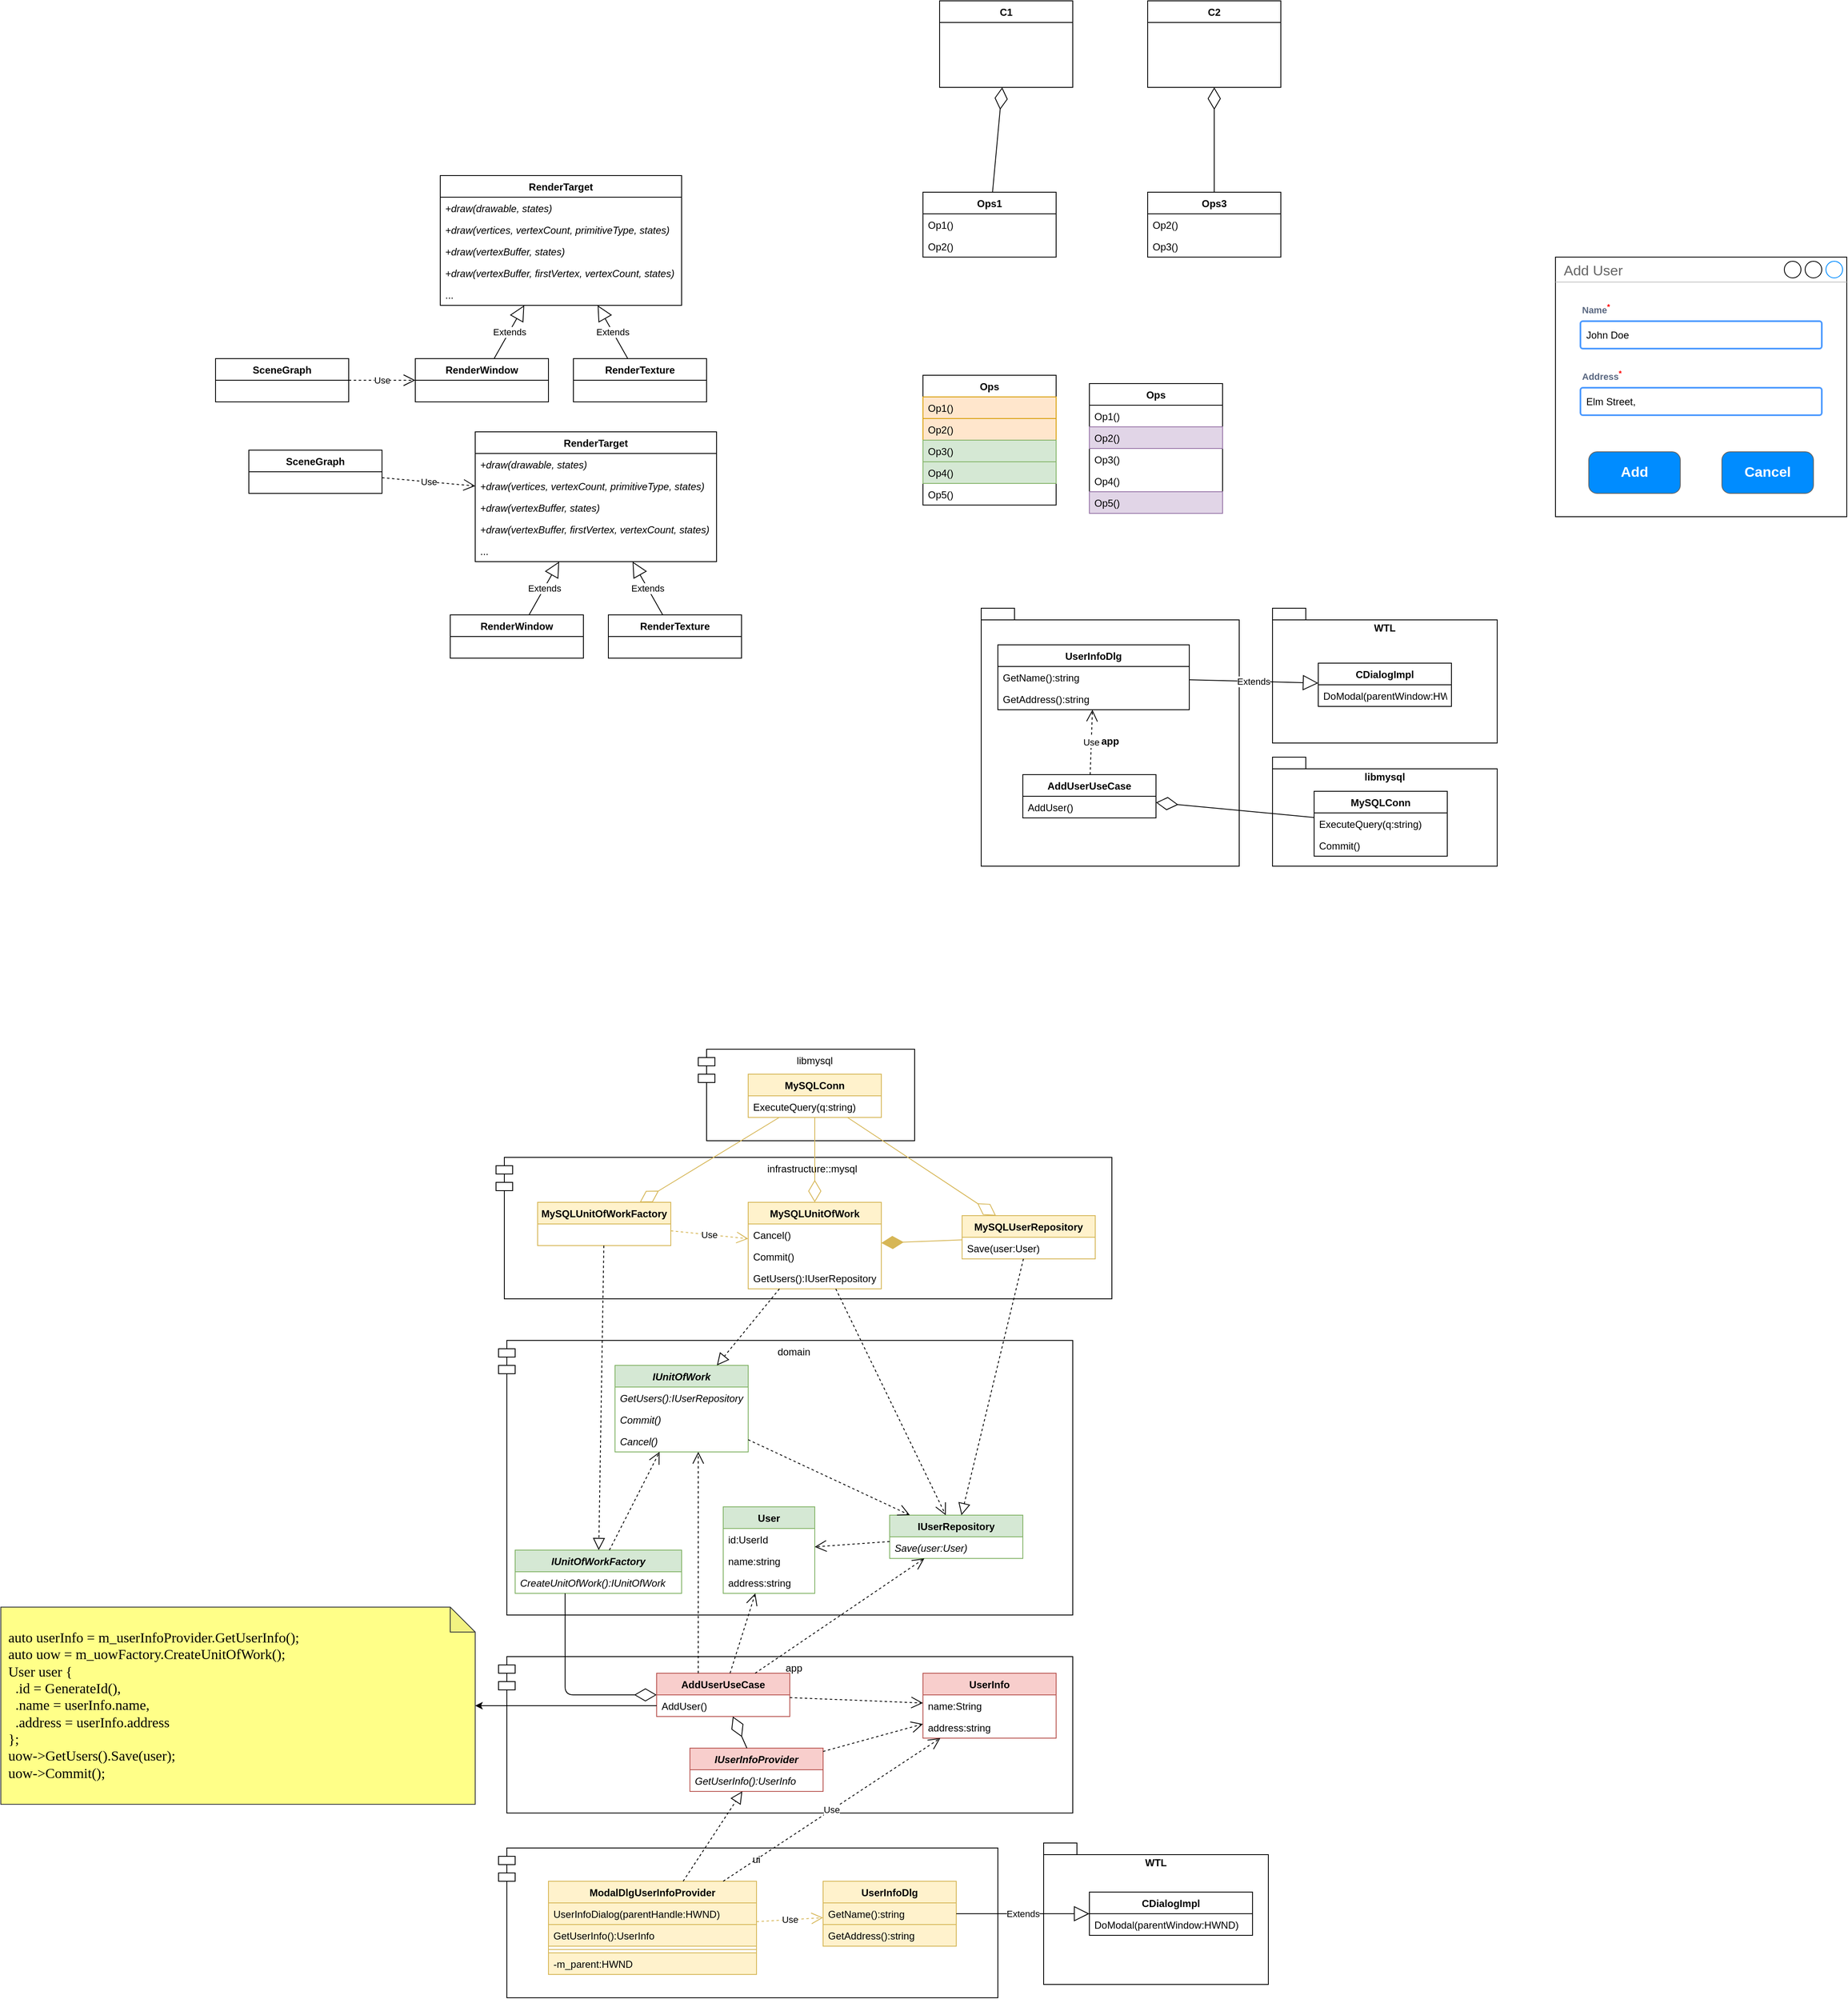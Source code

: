 <mxfile version="22.1.2" type="device">
  <diagram id="7nuLoMVvRD5tWihp7vIh" name="Страница 1">
    <mxGraphModel dx="3341" dy="993" grid="1" gridSize="10" guides="1" tooltips="1" connect="1" arrows="1" fold="1" page="1" pageScale="1" pageWidth="827" pageHeight="1169" math="0" shadow="0">
      <root>
        <mxCell id="0" />
        <mxCell id="1" parent="0" />
        <mxCell id="98jHWUkJpqGUmrWqNrsc-62" value="ui" style="shape=module;align=left;spacingLeft=20;align=center;verticalAlign=top;whiteSpace=wrap;html=1;" vertex="1" parent="1">
          <mxGeometry x="-410" y="2230" width="600" height="180" as="geometry" />
        </mxCell>
        <mxCell id="98jHWUkJpqGUmrWqNrsc-61" value="app" style="shape=folder;fontStyle=1;spacingTop=10;tabWidth=40;tabHeight=14;tabPosition=left;html=1;whiteSpace=wrap;" vertex="1" parent="1">
          <mxGeometry x="170" y="740" width="310" height="310" as="geometry" />
        </mxCell>
        <mxCell id="98jHWUkJpqGUmrWqNrsc-53" value="libmysql" style="shape=folder;fontStyle=1;spacingTop=10;tabWidth=40;tabHeight=14;tabPosition=left;html=1;whiteSpace=wrap;verticalAlign=top;" vertex="1" parent="1">
          <mxGeometry x="520" y="919" width="270" height="131" as="geometry" />
        </mxCell>
        <mxCell id="98jHWUkJpqGUmrWqNrsc-51" value="app" style="shape=module;align=left;spacingLeft=20;align=center;verticalAlign=top;whiteSpace=wrap;html=1;" vertex="1" parent="1">
          <mxGeometry x="-410" y="2000" width="690" height="188" as="geometry" />
        </mxCell>
        <mxCell id="98jHWUkJpqGUmrWqNrsc-50" value="domain" style="shape=module;align=left;spacingLeft=20;align=center;verticalAlign=top;whiteSpace=wrap;html=1;" vertex="1" parent="1">
          <mxGeometry x="-410" y="1620" width="690" height="330" as="geometry" />
        </mxCell>
        <mxCell id="mOiXwI7L3FG3cI6cq_dr-128" value="libmysql" style="shape=module;align=left;spacingLeft=20;align=center;verticalAlign=top;" parent="1" vertex="1">
          <mxGeometry x="-170" y="1270" width="260" height="110" as="geometry" />
        </mxCell>
        <mxCell id="mOiXwI7L3FG3cI6cq_dr-127" value="infrastructure::mysql" style="shape=module;align=left;spacingLeft=20;align=center;verticalAlign=top;" parent="1" vertex="1">
          <mxGeometry x="-413" y="1400" width="740" height="170" as="geometry" />
        </mxCell>
        <mxCell id="mOiXwI7L3FG3cI6cq_dr-7" value="C1" style="swimlane;fontStyle=1;align=center;verticalAlign=top;childLayout=stackLayout;horizontal=1;startSize=26;horizontalStack=0;resizeParent=1;resizeParentMax=0;resizeLast=0;collapsible=1;marginBottom=0;" parent="1" vertex="1">
          <mxGeometry x="120" y="10" width="160" height="104" as="geometry" />
        </mxCell>
        <mxCell id="mOiXwI7L3FG3cI6cq_dr-11" value="C2" style="swimlane;fontStyle=1;align=center;verticalAlign=top;childLayout=stackLayout;horizontal=1;startSize=26;horizontalStack=0;resizeParent=1;resizeParentMax=0;resizeLast=0;collapsible=1;marginBottom=0;" parent="1" vertex="1">
          <mxGeometry x="370" y="10" width="160" height="104" as="geometry" />
        </mxCell>
        <mxCell id="mOiXwI7L3FG3cI6cq_dr-15" value="Ops1" style="swimlane;fontStyle=1;align=center;verticalAlign=top;childLayout=stackLayout;horizontal=1;startSize=26;horizontalStack=0;resizeParent=1;resizeParentMax=0;resizeLast=0;collapsible=1;marginBottom=0;" parent="1" vertex="1">
          <mxGeometry x="100" y="240" width="160" height="78" as="geometry" />
        </mxCell>
        <mxCell id="mOiXwI7L3FG3cI6cq_dr-16" value="Op1()" style="text;strokeColor=none;fillColor=none;align=left;verticalAlign=top;spacingLeft=4;spacingRight=4;overflow=hidden;rotatable=0;points=[[0,0.5],[1,0.5]];portConstraint=eastwest;" parent="mOiXwI7L3FG3cI6cq_dr-15" vertex="1">
          <mxGeometry y="26" width="160" height="26" as="geometry" />
        </mxCell>
        <mxCell id="mOiXwI7L3FG3cI6cq_dr-42" value="Op2()" style="text;strokeColor=none;fillColor=none;align=left;verticalAlign=top;spacingLeft=4;spacingRight=4;overflow=hidden;rotatable=0;points=[[0,0.5],[1,0.5]];portConstraint=eastwest;" parent="mOiXwI7L3FG3cI6cq_dr-15" vertex="1">
          <mxGeometry y="52" width="160" height="26" as="geometry" />
        </mxCell>
        <mxCell id="mOiXwI7L3FG3cI6cq_dr-19" value="Ops3" style="swimlane;fontStyle=1;align=center;verticalAlign=top;childLayout=stackLayout;horizontal=1;startSize=26;horizontalStack=0;resizeParent=1;resizeParentMax=0;resizeLast=0;collapsible=1;marginBottom=0;" parent="1" vertex="1">
          <mxGeometry x="370" y="240" width="160" height="78" as="geometry" />
        </mxCell>
        <mxCell id="mOiXwI7L3FG3cI6cq_dr-43" value="Op2()" style="text;strokeColor=none;fillColor=none;align=left;verticalAlign=top;spacingLeft=4;spacingRight=4;overflow=hidden;rotatable=0;points=[[0,0.5],[1,0.5]];portConstraint=eastwest;" parent="mOiXwI7L3FG3cI6cq_dr-19" vertex="1">
          <mxGeometry y="26" width="160" height="26" as="geometry" />
        </mxCell>
        <mxCell id="mOiXwI7L3FG3cI6cq_dr-22" value="Op3()" style="text;strokeColor=none;fillColor=none;align=left;verticalAlign=top;spacingLeft=4;spacingRight=4;overflow=hidden;rotatable=0;points=[[0,0.5],[1,0.5]];portConstraint=eastwest;" parent="mOiXwI7L3FG3cI6cq_dr-19" vertex="1">
          <mxGeometry y="52" width="160" height="26" as="geometry" />
        </mxCell>
        <mxCell id="mOiXwI7L3FG3cI6cq_dr-23" value="" style="endArrow=diamondThin;endFill=0;endSize=24;html=1;" parent="1" source="mOiXwI7L3FG3cI6cq_dr-15" target="mOiXwI7L3FG3cI6cq_dr-7" edge="1">
          <mxGeometry width="160" relative="1" as="geometry">
            <mxPoint x="150" y="200" as="sourcePoint" />
            <mxPoint x="310" y="200" as="targetPoint" />
          </mxGeometry>
        </mxCell>
        <mxCell id="mOiXwI7L3FG3cI6cq_dr-26" value="" style="endArrow=diamondThin;endFill=0;endSize=24;html=1;" parent="1" source="mOiXwI7L3FG3cI6cq_dr-19" target="mOiXwI7L3FG3cI6cq_dr-11" edge="1">
          <mxGeometry width="160" relative="1" as="geometry">
            <mxPoint x="150" y="200" as="sourcePoint" />
            <mxPoint x="310" y="200" as="targetPoint" />
          </mxGeometry>
        </mxCell>
        <mxCell id="mOiXwI7L3FG3cI6cq_dr-30" value="Ops" style="swimlane;fontStyle=1;align=center;verticalAlign=top;childLayout=stackLayout;horizontal=1;startSize=26;horizontalStack=0;resizeParent=1;resizeParentMax=0;resizeLast=0;collapsible=1;marginBottom=0;" parent="1" vertex="1">
          <mxGeometry x="100" y="460" width="160" height="156" as="geometry" />
        </mxCell>
        <mxCell id="mOiXwI7L3FG3cI6cq_dr-31" value="Op1()" style="text;strokeColor=#d79b00;fillColor=#ffe6cc;align=left;verticalAlign=top;spacingLeft=4;spacingRight=4;overflow=hidden;rotatable=0;points=[[0,0.5],[1,0.5]];portConstraint=eastwest;" parent="mOiXwI7L3FG3cI6cq_dr-30" vertex="1">
          <mxGeometry y="26" width="160" height="26" as="geometry" />
        </mxCell>
        <mxCell id="mOiXwI7L3FG3cI6cq_dr-32" value="Op2()" style="text;strokeColor=#d79b00;fillColor=#ffe6cc;align=left;verticalAlign=top;spacingLeft=4;spacingRight=4;overflow=hidden;rotatable=0;points=[[0,0.5],[1,0.5]];portConstraint=eastwest;" parent="mOiXwI7L3FG3cI6cq_dr-30" vertex="1">
          <mxGeometry y="52" width="160" height="26" as="geometry" />
        </mxCell>
        <mxCell id="mOiXwI7L3FG3cI6cq_dr-33" value="Op3()" style="text;strokeColor=#82b366;fillColor=#d5e8d4;align=left;verticalAlign=top;spacingLeft=4;spacingRight=4;overflow=hidden;rotatable=0;points=[[0,0.5],[1,0.5]];portConstraint=eastwest;" parent="mOiXwI7L3FG3cI6cq_dr-30" vertex="1">
          <mxGeometry y="78" width="160" height="26" as="geometry" />
        </mxCell>
        <mxCell id="mOiXwI7L3FG3cI6cq_dr-34" value="Op4()" style="text;strokeColor=#82b366;fillColor=#d5e8d4;align=left;verticalAlign=top;spacingLeft=4;spacingRight=4;overflow=hidden;rotatable=0;points=[[0,0.5],[1,0.5]];portConstraint=eastwest;" parent="mOiXwI7L3FG3cI6cq_dr-30" vertex="1">
          <mxGeometry y="104" width="160" height="26" as="geometry" />
        </mxCell>
        <mxCell id="mOiXwI7L3FG3cI6cq_dr-35" value="Op5()" style="text;strokeColor=none;fillColor=none;align=left;verticalAlign=top;spacingLeft=4;spacingRight=4;overflow=hidden;rotatable=0;points=[[0,0.5],[1,0.5]];portConstraint=eastwest;" parent="mOiXwI7L3FG3cI6cq_dr-30" vertex="1">
          <mxGeometry y="130" width="160" height="26" as="geometry" />
        </mxCell>
        <mxCell id="mOiXwI7L3FG3cI6cq_dr-36" value="Ops" style="swimlane;fontStyle=1;align=center;verticalAlign=top;childLayout=stackLayout;horizontal=1;startSize=26;horizontalStack=0;resizeParent=1;resizeParentMax=0;resizeLast=0;collapsible=1;marginBottom=0;" parent="1" vertex="1">
          <mxGeometry x="300" y="470" width="160" height="156" as="geometry" />
        </mxCell>
        <mxCell id="mOiXwI7L3FG3cI6cq_dr-37" value="Op1()" style="text;align=left;verticalAlign=top;spacingLeft=4;spacingRight=4;overflow=hidden;rotatable=0;points=[[0,0.5],[1,0.5]];portConstraint=eastwest;" parent="mOiXwI7L3FG3cI6cq_dr-36" vertex="1">
          <mxGeometry y="26" width="160" height="26" as="geometry" />
        </mxCell>
        <mxCell id="mOiXwI7L3FG3cI6cq_dr-38" value="Op2()" style="text;align=left;verticalAlign=top;spacingLeft=4;spacingRight=4;overflow=hidden;rotatable=0;points=[[0,0.5],[1,0.5]];portConstraint=eastwest;fillColor=#e1d5e7;strokeColor=#9673a6;" parent="mOiXwI7L3FG3cI6cq_dr-36" vertex="1">
          <mxGeometry y="52" width="160" height="26" as="geometry" />
        </mxCell>
        <mxCell id="mOiXwI7L3FG3cI6cq_dr-39" value="Op3()" style="text;align=left;verticalAlign=top;spacingLeft=4;spacingRight=4;overflow=hidden;rotatable=0;points=[[0,0.5],[1,0.5]];portConstraint=eastwest;" parent="mOiXwI7L3FG3cI6cq_dr-36" vertex="1">
          <mxGeometry y="78" width="160" height="26" as="geometry" />
        </mxCell>
        <mxCell id="mOiXwI7L3FG3cI6cq_dr-40" value="Op4()" style="text;align=left;verticalAlign=top;spacingLeft=4;spacingRight=4;overflow=hidden;rotatable=0;points=[[0,0.5],[1,0.5]];portConstraint=eastwest;" parent="mOiXwI7L3FG3cI6cq_dr-36" vertex="1">
          <mxGeometry y="104" width="160" height="26" as="geometry" />
        </mxCell>
        <mxCell id="mOiXwI7L3FG3cI6cq_dr-41" value="Op5()" style="text;strokeColor=#9673a6;fillColor=#e1d5e7;align=left;verticalAlign=top;spacingLeft=4;spacingRight=4;overflow=hidden;rotatable=0;points=[[0,0.5],[1,0.5]];portConstraint=eastwest;" parent="mOiXwI7L3FG3cI6cq_dr-36" vertex="1">
          <mxGeometry y="130" width="160" height="26" as="geometry" />
        </mxCell>
        <mxCell id="mOiXwI7L3FG3cI6cq_dr-44" value="AddUserUseCase" style="swimlane;fontStyle=1;align=center;verticalAlign=top;childLayout=stackLayout;horizontal=1;startSize=26;horizontalStack=0;resizeParent=1;resizeParentMax=0;resizeLast=0;collapsible=1;marginBottom=0;" parent="1" vertex="1">
          <mxGeometry x="220" y="940" width="160" height="52" as="geometry" />
        </mxCell>
        <mxCell id="98jHWUkJpqGUmrWqNrsc-74" value="AddUser()" style="text;strokeColor=none;fillColor=none;align=left;verticalAlign=top;spacingLeft=4;spacingRight=4;overflow=hidden;rotatable=0;points=[[0,0.5],[1,0.5]];portConstraint=eastwest;whiteSpace=wrap;html=1;" vertex="1" parent="mOiXwI7L3FG3cI6cq_dr-44">
          <mxGeometry y="26" width="160" height="26" as="geometry" />
        </mxCell>
        <mxCell id="mOiXwI7L3FG3cI6cq_dr-48" value="UserInfoDlg" style="swimlane;fontStyle=1;align=center;verticalAlign=top;childLayout=stackLayout;horizontal=1;startSize=26;horizontalStack=0;resizeParent=1;resizeParentMax=0;resizeLast=0;collapsible=1;marginBottom=0;" parent="1" vertex="1">
          <mxGeometry x="190" y="784" width="230" height="78" as="geometry" />
        </mxCell>
        <mxCell id="mOiXwI7L3FG3cI6cq_dr-54" value="GetName():string" style="text;strokeColor=none;fillColor=none;align=left;verticalAlign=top;spacingLeft=4;spacingRight=4;overflow=hidden;rotatable=0;points=[[0,0.5],[1,0.5]];portConstraint=eastwest;" parent="mOiXwI7L3FG3cI6cq_dr-48" vertex="1">
          <mxGeometry y="26" width="230" height="26" as="geometry" />
        </mxCell>
        <mxCell id="98jHWUkJpqGUmrWqNrsc-49" value="GetAddress():string" style="text;strokeColor=none;fillColor=none;align=left;verticalAlign=top;spacingLeft=4;spacingRight=4;overflow=hidden;rotatable=0;points=[[0,0.5],[1,0.5]];portConstraint=eastwest;" vertex="1" parent="mOiXwI7L3FG3cI6cq_dr-48">
          <mxGeometry y="52" width="230" height="26" as="geometry" />
        </mxCell>
        <mxCell id="mOiXwI7L3FG3cI6cq_dr-53" value="Use" style="endArrow=open;endSize=12;dashed=1;html=1;" parent="1" source="mOiXwI7L3FG3cI6cq_dr-44" target="mOiXwI7L3FG3cI6cq_dr-48" edge="1">
          <mxGeometry width="160" relative="1" as="geometry">
            <mxPoint x="330" y="1020" as="sourcePoint" />
            <mxPoint x="490" y="1020" as="targetPoint" />
          </mxGeometry>
        </mxCell>
        <mxCell id="mOiXwI7L3FG3cI6cq_dr-55" value="MySQLConn" style="swimlane;fontStyle=1;align=center;verticalAlign=top;childLayout=stackLayout;horizontal=1;startSize=26;horizontalStack=0;resizeParent=1;resizeParentMax=0;resizeLast=0;collapsible=1;marginBottom=0;" parent="1" vertex="1">
          <mxGeometry x="570" y="960" width="160" height="78" as="geometry" />
        </mxCell>
        <mxCell id="mOiXwI7L3FG3cI6cq_dr-56" value="ExecuteQuery(q:string)" style="text;strokeColor=none;fillColor=none;align=left;verticalAlign=top;spacingLeft=4;spacingRight=4;overflow=hidden;rotatable=0;points=[[0,0.5],[1,0.5]];portConstraint=eastwest;" parent="mOiXwI7L3FG3cI6cq_dr-55" vertex="1">
          <mxGeometry y="26" width="160" height="26" as="geometry" />
        </mxCell>
        <mxCell id="mOiXwI7L3FG3cI6cq_dr-59" value="Commit()" style="text;strokeColor=none;fillColor=none;align=left;verticalAlign=top;spacingLeft=4;spacingRight=4;overflow=hidden;rotatable=0;points=[[0,0.5],[1,0.5]];portConstraint=eastwest;" parent="mOiXwI7L3FG3cI6cq_dr-55" vertex="1">
          <mxGeometry y="52" width="160" height="26" as="geometry" />
        </mxCell>
        <mxCell id="mOiXwI7L3FG3cI6cq_dr-58" value="" style="endArrow=diamondThin;endFill=0;endSize=24;html=1;" parent="1" source="mOiXwI7L3FG3cI6cq_dr-55" target="mOiXwI7L3FG3cI6cq_dr-44" edge="1">
          <mxGeometry width="160" relative="1" as="geometry">
            <mxPoint x="240" y="1110" as="sourcePoint" />
            <mxPoint x="400" y="1110" as="targetPoint" />
          </mxGeometry>
        </mxCell>
        <mxCell id="mOiXwI7L3FG3cI6cq_dr-60" value="AddUserUseCase" style="swimlane;fontStyle=1;align=center;verticalAlign=top;childLayout=stackLayout;horizontal=1;startSize=26;horizontalStack=0;resizeParent=1;resizeParentMax=0;resizeLast=0;collapsible=1;marginBottom=0;fillColor=#f8cecc;strokeColor=#b85450;" parent="1" vertex="1">
          <mxGeometry x="-220" y="2020" width="160" height="52" as="geometry" />
        </mxCell>
        <mxCell id="98jHWUkJpqGUmrWqNrsc-73" value="AddUser()" style="text;strokeColor=none;fillColor=none;align=left;verticalAlign=top;spacingLeft=4;spacingRight=4;overflow=hidden;rotatable=0;points=[[0,0.5],[1,0.5]];portConstraint=eastwest;whiteSpace=wrap;html=1;" vertex="1" parent="mOiXwI7L3FG3cI6cq_dr-60">
          <mxGeometry y="26" width="160" height="26" as="geometry" />
        </mxCell>
        <mxCell id="mOiXwI7L3FG3cI6cq_dr-61" value="IUserInfoProvider" style="swimlane;fontStyle=3;align=center;verticalAlign=top;childLayout=stackLayout;horizontal=1;startSize=26;horizontalStack=0;resizeParent=1;resizeParentMax=0;resizeLast=0;collapsible=1;marginBottom=0;fillColor=#f8cecc;strokeColor=#b85450;" parent="1" vertex="1">
          <mxGeometry x="-180" y="2110" width="160" height="52" as="geometry" />
        </mxCell>
        <mxCell id="mOiXwI7L3FG3cI6cq_dr-62" value="GetUserInfo():UserInfo" style="text;strokeColor=none;fillColor=none;align=left;verticalAlign=top;spacingLeft=4;spacingRight=4;overflow=hidden;rotatable=0;points=[[0,0.5],[1,0.5]];portConstraint=eastwest;fontStyle=2" parent="mOiXwI7L3FG3cI6cq_dr-61" vertex="1">
          <mxGeometry y="26" width="160" height="26" as="geometry" />
        </mxCell>
        <mxCell id="mOiXwI7L3FG3cI6cq_dr-65" value="ModalDlgUserInfoProvider" style="swimlane;fontStyle=1;align=center;verticalAlign=top;childLayout=stackLayout;horizontal=1;startSize=26;horizontalStack=0;resizeParent=1;resizeParentMax=0;resizeLast=0;collapsible=1;marginBottom=0;fillColor=#fff2cc;strokeColor=#d6b656;" parent="1" vertex="1">
          <mxGeometry x="-350" y="2270" width="250" height="112" as="geometry" />
        </mxCell>
        <mxCell id="mOiXwI7L3FG3cI6cq_dr-66" value="UserInfoDialog(parentHandle:HWND)" style="text;strokeColor=#d6b656;fillColor=#fff2cc;align=left;verticalAlign=top;spacingLeft=4;spacingRight=4;overflow=hidden;rotatable=0;points=[[0,0.5],[1,0.5]];portConstraint=eastwest;" parent="mOiXwI7L3FG3cI6cq_dr-65" vertex="1">
          <mxGeometry y="26" width="250" height="26" as="geometry" />
        </mxCell>
        <mxCell id="mOiXwI7L3FG3cI6cq_dr-70" value="GetUserInfo():UserInfo" style="text;strokeColor=#d6b656;fillColor=#fff2cc;align=left;verticalAlign=top;spacingLeft=4;spacingRight=4;overflow=hidden;rotatable=0;points=[[0,0.5],[1,0.5]];portConstraint=eastwest;fontStyle=0" parent="mOiXwI7L3FG3cI6cq_dr-65" vertex="1">
          <mxGeometry y="52" width="250" height="26" as="geometry" />
        </mxCell>
        <mxCell id="mOiXwI7L3FG3cI6cq_dr-67" value="" style="line;strokeWidth=1;fillColor=#fff2cc;align=left;verticalAlign=middle;spacingTop=-1;spacingLeft=3;spacingRight=3;rotatable=0;labelPosition=right;points=[];portConstraint=eastwest;strokeColor=#d6b656;" parent="mOiXwI7L3FG3cI6cq_dr-65" vertex="1">
          <mxGeometry y="78" width="250" height="8" as="geometry" />
        </mxCell>
        <mxCell id="mOiXwI7L3FG3cI6cq_dr-68" value="-m_parent:HWND" style="text;strokeColor=#d6b656;fillColor=#fff2cc;align=left;verticalAlign=top;spacingLeft=4;spacingRight=4;overflow=hidden;rotatable=0;points=[[0,0.5],[1,0.5]];portConstraint=eastwest;" parent="mOiXwI7L3FG3cI6cq_dr-65" vertex="1">
          <mxGeometry y="86" width="250" height="26" as="geometry" />
        </mxCell>
        <mxCell id="mOiXwI7L3FG3cI6cq_dr-69" value="" style="endArrow=block;dashed=1;endFill=0;endSize=12;html=1;" parent="1" source="mOiXwI7L3FG3cI6cq_dr-65" target="mOiXwI7L3FG3cI6cq_dr-61" edge="1">
          <mxGeometry width="160" relative="1" as="geometry">
            <mxPoint x="-20" y="2498" as="sourcePoint" />
            <mxPoint x="140" y="2498" as="targetPoint" />
          </mxGeometry>
        </mxCell>
        <mxCell id="mOiXwI7L3FG3cI6cq_dr-71" value="UserInfoDlg" style="swimlane;fontStyle=1;align=center;verticalAlign=top;childLayout=stackLayout;horizontal=1;startSize=26;horizontalStack=0;resizeParent=1;resizeParentMax=0;resizeLast=0;collapsible=1;marginBottom=0;fillColor=#fff2cc;strokeColor=#d6b656;" parent="1" vertex="1">
          <mxGeometry x="-20" y="2270" width="160" height="78" as="geometry" />
        </mxCell>
        <mxCell id="mOiXwI7L3FG3cI6cq_dr-73" value="GetName():string" style="text;strokeColor=#d6b656;fillColor=#fff2cc;align=left;verticalAlign=top;spacingLeft=4;spacingRight=4;overflow=hidden;rotatable=0;points=[[0,0.5],[1,0.5]];portConstraint=eastwest;" parent="mOiXwI7L3FG3cI6cq_dr-71" vertex="1">
          <mxGeometry y="26" width="160" height="26" as="geometry" />
        </mxCell>
        <mxCell id="mOiXwI7L3FG3cI6cq_dr-75" value="GetAddress():string" style="text;strokeColor=#d6b656;fillColor=#fff2cc;align=left;verticalAlign=top;spacingLeft=4;spacingRight=4;overflow=hidden;rotatable=0;points=[[0,0.5],[1,0.5]];portConstraint=eastwest;" parent="mOiXwI7L3FG3cI6cq_dr-71" vertex="1">
          <mxGeometry y="52" width="160" height="26" as="geometry" />
        </mxCell>
        <mxCell id="mOiXwI7L3FG3cI6cq_dr-74" value="Use" style="endArrow=open;endSize=12;dashed=1;html=1;fillColor=#fff2cc;strokeColor=#d6b656;" parent="1" source="mOiXwI7L3FG3cI6cq_dr-65" target="mOiXwI7L3FG3cI6cq_dr-71" edge="1">
          <mxGeometry width="160" relative="1" as="geometry">
            <mxPoint x="270" y="2662" as="sourcePoint" />
            <mxPoint x="430" y="2662" as="targetPoint" />
          </mxGeometry>
        </mxCell>
        <mxCell id="mOiXwI7L3FG3cI6cq_dr-76" value="UserInfo" style="swimlane;fontStyle=1;align=center;verticalAlign=top;childLayout=stackLayout;horizontal=1;startSize=26;horizontalStack=0;resizeParent=1;resizeParentMax=0;resizeLast=0;collapsible=1;marginBottom=0;fillColor=#f8cecc;strokeColor=#b85450;" parent="1" vertex="1">
          <mxGeometry x="100" y="2020" width="160" height="78" as="geometry" />
        </mxCell>
        <mxCell id="mOiXwI7L3FG3cI6cq_dr-77" value="name:String" style="text;strokeColor=none;fillColor=none;align=left;verticalAlign=top;spacingLeft=4;spacingRight=4;overflow=hidden;rotatable=0;points=[[0,0.5],[1,0.5]];portConstraint=eastwest;" parent="mOiXwI7L3FG3cI6cq_dr-76" vertex="1">
          <mxGeometry y="26" width="160" height="26" as="geometry" />
        </mxCell>
        <mxCell id="mOiXwI7L3FG3cI6cq_dr-79" value="address:string" style="text;strokeColor=none;fillColor=none;align=left;verticalAlign=top;spacingLeft=4;spacingRight=4;overflow=hidden;rotatable=0;points=[[0,0.5],[1,0.5]];portConstraint=eastwest;" parent="mOiXwI7L3FG3cI6cq_dr-76" vertex="1">
          <mxGeometry y="52" width="160" height="26" as="geometry" />
        </mxCell>
        <mxCell id="mOiXwI7L3FG3cI6cq_dr-80" value="Use" style="endArrow=open;endSize=12;dashed=1;html=1;" parent="1" source="mOiXwI7L3FG3cI6cq_dr-65" target="mOiXwI7L3FG3cI6cq_dr-76" edge="1">
          <mxGeometry width="160" relative="1" as="geometry">
            <mxPoint x="270" y="2728" as="sourcePoint" />
            <mxPoint x="430" y="2728" as="targetPoint" />
          </mxGeometry>
        </mxCell>
        <mxCell id="mOiXwI7L3FG3cI6cq_dr-81" value="" style="endArrow=open;endSize=12;dashed=1;html=1;" parent="1" source="mOiXwI7L3FG3cI6cq_dr-61" target="mOiXwI7L3FG3cI6cq_dr-76" edge="1">
          <mxGeometry width="160" relative="1" as="geometry">
            <mxPoint x="270" y="2728" as="sourcePoint" />
            <mxPoint x="430" y="2728" as="targetPoint" />
          </mxGeometry>
        </mxCell>
        <mxCell id="mOiXwI7L3FG3cI6cq_dr-83" value="IUserRepository" style="swimlane;fontStyle=1;align=center;verticalAlign=top;childLayout=stackLayout;horizontal=1;startSize=26;horizontalStack=0;resizeParent=1;resizeParentMax=0;resizeLast=0;collapsible=1;marginBottom=0;fillColor=#d5e8d4;strokeColor=#82b366;" parent="1" vertex="1">
          <mxGeometry x="60" y="1830" width="160" height="52" as="geometry" />
        </mxCell>
        <mxCell id="mOiXwI7L3FG3cI6cq_dr-84" value="Save(user:User)" style="text;strokeColor=none;fillColor=none;align=left;verticalAlign=top;spacingLeft=4;spacingRight=4;overflow=hidden;rotatable=0;points=[[0,0.5],[1,0.5]];portConstraint=eastwest;fontStyle=2" parent="mOiXwI7L3FG3cI6cq_dr-83" vertex="1">
          <mxGeometry y="26" width="160" height="26" as="geometry" />
        </mxCell>
        <mxCell id="mOiXwI7L3FG3cI6cq_dr-87" value="" style="endArrow=diamondThin;endFill=0;endSize=24;html=1;" parent="1" source="mOiXwI7L3FG3cI6cq_dr-61" target="mOiXwI7L3FG3cI6cq_dr-60" edge="1">
          <mxGeometry width="160" relative="1" as="geometry">
            <mxPoint x="-160" y="2468" as="sourcePoint" />
            <mxPoint y="2468" as="targetPoint" />
          </mxGeometry>
        </mxCell>
        <mxCell id="mOiXwI7L3FG3cI6cq_dr-88" value="" style="endArrow=open;endSize=12;dashed=1;html=1;" parent="1" source="mOiXwI7L3FG3cI6cq_dr-60" target="mOiXwI7L3FG3cI6cq_dr-83" edge="1">
          <mxGeometry width="160" relative="1" as="geometry">
            <mxPoint x="-170" y="2418" as="sourcePoint" />
            <mxPoint x="-10" y="2418" as="targetPoint" />
          </mxGeometry>
        </mxCell>
        <mxCell id="mOiXwI7L3FG3cI6cq_dr-89" value="User" style="swimlane;fontStyle=1;align=center;verticalAlign=top;childLayout=stackLayout;horizontal=1;startSize=26;horizontalStack=0;resizeParent=1;resizeParentMax=0;resizeLast=0;collapsible=1;marginBottom=0;fillColor=#d5e8d4;strokeColor=#82b366;" parent="1" vertex="1">
          <mxGeometry x="-140" y="1820" width="110" height="104" as="geometry" />
        </mxCell>
        <mxCell id="mOiXwI7L3FG3cI6cq_dr-92" value="id:UserId" style="text;strokeColor=none;fillColor=none;align=left;verticalAlign=top;spacingLeft=4;spacingRight=4;overflow=hidden;rotatable=0;points=[[0,0.5],[1,0.5]];portConstraint=eastwest;" parent="mOiXwI7L3FG3cI6cq_dr-89" vertex="1">
          <mxGeometry y="26" width="110" height="26" as="geometry" />
        </mxCell>
        <mxCell id="mOiXwI7L3FG3cI6cq_dr-90" value="name:string" style="text;strokeColor=none;fillColor=none;align=left;verticalAlign=top;spacingLeft=4;spacingRight=4;overflow=hidden;rotatable=0;points=[[0,0.5],[1,0.5]];portConstraint=eastwest;" parent="mOiXwI7L3FG3cI6cq_dr-89" vertex="1">
          <mxGeometry y="52" width="110" height="26" as="geometry" />
        </mxCell>
        <mxCell id="mOiXwI7L3FG3cI6cq_dr-93" value="address:string" style="text;strokeColor=none;fillColor=none;align=left;verticalAlign=top;spacingLeft=4;spacingRight=4;overflow=hidden;rotatable=0;points=[[0,0.5],[1,0.5]];portConstraint=eastwest;" parent="mOiXwI7L3FG3cI6cq_dr-89" vertex="1">
          <mxGeometry y="78" width="110" height="26" as="geometry" />
        </mxCell>
        <mxCell id="mOiXwI7L3FG3cI6cq_dr-94" value="" style="endArrow=open;endSize=12;dashed=1;html=1;" parent="1" source="mOiXwI7L3FG3cI6cq_dr-60" target="mOiXwI7L3FG3cI6cq_dr-89" edge="1">
          <mxGeometry width="160" relative="1" as="geometry">
            <mxPoint x="-170" y="2418" as="sourcePoint" />
            <mxPoint x="-10" y="2418" as="targetPoint" />
          </mxGeometry>
        </mxCell>
        <mxCell id="mOiXwI7L3FG3cI6cq_dr-95" value="" style="endArrow=open;endSize=12;dashed=1;html=1;" parent="1" source="mOiXwI7L3FG3cI6cq_dr-60" target="mOiXwI7L3FG3cI6cq_dr-76" edge="1">
          <mxGeometry width="160" relative="1" as="geometry">
            <mxPoint x="270" y="2728" as="sourcePoint" />
            <mxPoint x="430" y="2728" as="targetPoint" />
          </mxGeometry>
        </mxCell>
        <mxCell id="mOiXwI7L3FG3cI6cq_dr-96" value="IUnitOfWork" style="swimlane;fontStyle=3;align=center;verticalAlign=top;childLayout=stackLayout;horizontal=1;startSize=26;horizontalStack=0;resizeParent=1;resizeParentMax=0;resizeLast=0;collapsible=1;marginBottom=0;fillColor=#d5e8d4;strokeColor=#82b366;" parent="1" vertex="1">
          <mxGeometry x="-270" y="1650" width="160" height="104" as="geometry" />
        </mxCell>
        <mxCell id="mOiXwI7L3FG3cI6cq_dr-97" value="GetUsers():IUserRepository" style="text;strokeColor=none;fillColor=none;align=left;verticalAlign=top;spacingLeft=4;spacingRight=4;overflow=hidden;rotatable=0;points=[[0,0.5],[1,0.5]];portConstraint=eastwest;fontStyle=2" parent="mOiXwI7L3FG3cI6cq_dr-96" vertex="1">
          <mxGeometry y="26" width="160" height="26" as="geometry" />
        </mxCell>
        <mxCell id="mOiXwI7L3FG3cI6cq_dr-99" value="Commit()" style="text;strokeColor=none;fillColor=none;align=left;verticalAlign=top;spacingLeft=4;spacingRight=4;overflow=hidden;rotatable=0;points=[[0,0.5],[1,0.5]];portConstraint=eastwest;fontStyle=2" parent="mOiXwI7L3FG3cI6cq_dr-96" vertex="1">
          <mxGeometry y="52" width="160" height="26" as="geometry" />
        </mxCell>
        <mxCell id="mOiXwI7L3FG3cI6cq_dr-100" value="Cancel()" style="text;strokeColor=none;fillColor=none;align=left;verticalAlign=top;spacingLeft=4;spacingRight=4;overflow=hidden;rotatable=0;points=[[0,0.5],[1,0.5]];portConstraint=eastwest;fontStyle=2" parent="mOiXwI7L3FG3cI6cq_dr-96" vertex="1">
          <mxGeometry y="78" width="160" height="26" as="geometry" />
        </mxCell>
        <mxCell id="mOiXwI7L3FG3cI6cq_dr-102" value="" style="endArrow=open;endSize=12;dashed=1;html=1;edgeStyle=orthogonalEdgeStyle;" parent="1" source="mOiXwI7L3FG3cI6cq_dr-60" target="mOiXwI7L3FG3cI6cq_dr-96" edge="1">
          <mxGeometry x="-0.154" y="8" width="160" relative="1" as="geometry">
            <mxPoint x="-170" y="2418" as="sourcePoint" />
            <mxPoint x="-10" y="2418" as="targetPoint" />
            <Array as="points">
              <mxPoint x="-170" y="1970" />
              <mxPoint x="-170" y="1970" />
            </Array>
            <mxPoint as="offset" />
          </mxGeometry>
        </mxCell>
        <mxCell id="mOiXwI7L3FG3cI6cq_dr-103" value="" style="endArrow=open;endSize=12;dashed=1;html=1;" parent="1" source="mOiXwI7L3FG3cI6cq_dr-96" target="mOiXwI7L3FG3cI6cq_dr-83" edge="1">
          <mxGeometry width="160" relative="1" as="geometry">
            <mxPoint x="180" y="1750" as="sourcePoint" />
            <mxPoint x="340" y="1750" as="targetPoint" />
          </mxGeometry>
        </mxCell>
        <mxCell id="mOiXwI7L3FG3cI6cq_dr-104" value="MySQLUserRepository" style="swimlane;fontStyle=1;align=center;verticalAlign=top;childLayout=stackLayout;horizontal=1;startSize=26;horizontalStack=0;resizeParent=1;resizeParentMax=0;resizeLast=0;collapsible=1;marginBottom=0;fillColor=#fff2cc;strokeColor=#d6b656;" parent="1" vertex="1">
          <mxGeometry x="147" y="1470" width="160" height="52" as="geometry" />
        </mxCell>
        <mxCell id="98jHWUkJpqGUmrWqNrsc-68" value="Save(user:User)" style="text;strokeColor=none;fillColor=none;align=left;verticalAlign=top;spacingLeft=4;spacingRight=4;overflow=hidden;rotatable=0;points=[[0,0.5],[1,0.5]];portConstraint=eastwest;fontStyle=0" vertex="1" parent="mOiXwI7L3FG3cI6cq_dr-104">
          <mxGeometry y="26" width="160" height="26" as="geometry" />
        </mxCell>
        <mxCell id="mOiXwI7L3FG3cI6cq_dr-108" value="" style="endArrow=block;dashed=1;endFill=0;endSize=12;html=1;" parent="1" source="mOiXwI7L3FG3cI6cq_dr-104" target="mOiXwI7L3FG3cI6cq_dr-83" edge="1">
          <mxGeometry width="160" relative="1" as="geometry">
            <mxPoint x="-1030" y="2630" as="sourcePoint" />
            <mxPoint x="-870" y="2630" as="targetPoint" />
          </mxGeometry>
        </mxCell>
        <mxCell id="mOiXwI7L3FG3cI6cq_dr-109" value="MySQLConn" style="swimlane;fontStyle=1;align=center;verticalAlign=top;childLayout=stackLayout;horizontal=1;startSize=26;horizontalStack=0;resizeParent=1;resizeParentMax=0;resizeLast=0;collapsible=1;marginBottom=0;fillColor=#fff2cc;strokeColor=#d6b656;" parent="1" vertex="1">
          <mxGeometry x="-110" y="1300" width="160" height="52" as="geometry" />
        </mxCell>
        <mxCell id="mOiXwI7L3FG3cI6cq_dr-110" value="ExecuteQuery(q:string)" style="text;align=left;verticalAlign=top;spacingLeft=4;spacingRight=4;overflow=hidden;rotatable=0;points=[[0,0.5],[1,0.5]];portConstraint=eastwest;" parent="mOiXwI7L3FG3cI6cq_dr-109" vertex="1">
          <mxGeometry y="26" width="160" height="26" as="geometry" />
        </mxCell>
        <mxCell id="mOiXwI7L3FG3cI6cq_dr-112" value="" style="endArrow=diamondThin;endFill=0;endSize=24;html=1;fillColor=#fff2cc;strokeColor=#d6b656;" parent="1" source="mOiXwI7L3FG3cI6cq_dr-109" target="mOiXwI7L3FG3cI6cq_dr-104" edge="1">
          <mxGeometry width="160" relative="1" as="geometry">
            <mxPoint x="-80" y="1270" as="sourcePoint" />
            <mxPoint x="80" y="1270" as="targetPoint" />
          </mxGeometry>
        </mxCell>
        <mxCell id="mOiXwI7L3FG3cI6cq_dr-113" value="MySQLUnitOfWork" style="swimlane;fontStyle=1;align=center;verticalAlign=top;childLayout=stackLayout;horizontal=1;startSize=26;horizontalStack=0;resizeParent=1;resizeParentMax=0;resizeLast=0;collapsible=1;marginBottom=0;fillColor=#fff2cc;strokeColor=#d6b656;" parent="1" vertex="1">
          <mxGeometry x="-110" y="1454" width="160" height="104" as="geometry" />
        </mxCell>
        <mxCell id="98jHWUkJpqGUmrWqNrsc-72" value="Cancel()" style="text;strokeColor=none;fillColor=none;align=left;verticalAlign=top;spacingLeft=4;spacingRight=4;overflow=hidden;rotatable=0;points=[[0,0.5],[1,0.5]];portConstraint=eastwest;fontStyle=0" vertex="1" parent="mOiXwI7L3FG3cI6cq_dr-113">
          <mxGeometry y="26" width="160" height="26" as="geometry" />
        </mxCell>
        <mxCell id="98jHWUkJpqGUmrWqNrsc-71" value="Commit()" style="text;strokeColor=none;fillColor=none;align=left;verticalAlign=top;spacingLeft=4;spacingRight=4;overflow=hidden;rotatable=0;points=[[0,0.5],[1,0.5]];portConstraint=eastwest;fontStyle=0" vertex="1" parent="mOiXwI7L3FG3cI6cq_dr-113">
          <mxGeometry y="52" width="160" height="26" as="geometry" />
        </mxCell>
        <mxCell id="98jHWUkJpqGUmrWqNrsc-70" value="GetUsers():IUserRepository" style="text;strokeColor=none;fillColor=none;align=left;verticalAlign=top;spacingLeft=4;spacingRight=4;overflow=hidden;rotatable=0;points=[[0,0.5],[1,0.5]];portConstraint=eastwest;fontStyle=0" vertex="1" parent="mOiXwI7L3FG3cI6cq_dr-113">
          <mxGeometry y="78" width="160" height="26" as="geometry" />
        </mxCell>
        <mxCell id="mOiXwI7L3FG3cI6cq_dr-114" value="" style="endArrow=block;dashed=1;endFill=0;endSize=12;html=1;" parent="1" source="mOiXwI7L3FG3cI6cq_dr-113" target="mOiXwI7L3FG3cI6cq_dr-96" edge="1">
          <mxGeometry width="160" relative="1" as="geometry">
            <mxPoint x="-1180" y="2620" as="sourcePoint" />
            <mxPoint x="-1020" y="2620" as="targetPoint" />
          </mxGeometry>
        </mxCell>
        <mxCell id="mOiXwI7L3FG3cI6cq_dr-116" value="" style="endArrow=diamondThin;endFill=1;endSize=24;html=1;fillColor=#fff2cc;strokeColor=#d6b656;" parent="1" source="mOiXwI7L3FG3cI6cq_dr-104" target="mOiXwI7L3FG3cI6cq_dr-113" edge="1">
          <mxGeometry width="160" relative="1" as="geometry">
            <mxPoint x="-23" y="1600" as="sourcePoint" />
            <mxPoint x="137" y="1600" as="targetPoint" />
          </mxGeometry>
        </mxCell>
        <mxCell id="mOiXwI7L3FG3cI6cq_dr-117" value="" style="endArrow=diamondThin;endFill=0;endSize=24;html=1;fillColor=#fff2cc;strokeColor=#d6b656;" parent="1" source="mOiXwI7L3FG3cI6cq_dr-109" target="mOiXwI7L3FG3cI6cq_dr-113" edge="1">
          <mxGeometry width="160" relative="1" as="geometry">
            <mxPoint x="-80" y="1270" as="sourcePoint" />
            <mxPoint x="80" y="1270" as="targetPoint" />
          </mxGeometry>
        </mxCell>
        <mxCell id="mOiXwI7L3FG3cI6cq_dr-119" value="IUnitOfWorkFactory" style="swimlane;fontStyle=3;align=center;verticalAlign=top;childLayout=stackLayout;horizontal=1;startSize=26;horizontalStack=0;resizeParent=1;resizeParentMax=0;resizeLast=0;collapsible=1;marginBottom=0;fillColor=#d5e8d4;strokeColor=#82b366;" parent="1" vertex="1">
          <mxGeometry x="-390" y="1872" width="200" height="52" as="geometry" />
        </mxCell>
        <mxCell id="mOiXwI7L3FG3cI6cq_dr-120" value="CreateUnitOfWork():IUnitOfWork" style="text;strokeColor=none;fillColor=none;align=left;verticalAlign=top;spacingLeft=4;spacingRight=4;overflow=hidden;rotatable=0;points=[[0,0.5],[1,0.5]];portConstraint=eastwest;fontStyle=2" parent="mOiXwI7L3FG3cI6cq_dr-119" vertex="1">
          <mxGeometry y="26" width="200" height="26" as="geometry" />
        </mxCell>
        <mxCell id="mOiXwI7L3FG3cI6cq_dr-123" value="" style="endArrow=diamondThin;endFill=0;endSize=24;html=1;edgeStyle=orthogonalEdgeStyle;" parent="1" source="mOiXwI7L3FG3cI6cq_dr-119" target="mOiXwI7L3FG3cI6cq_dr-60" edge="1">
          <mxGeometry width="160" relative="1" as="geometry">
            <mxPoint x="-160" y="2468" as="sourcePoint" />
            <mxPoint y="2468" as="targetPoint" />
            <Array as="points">
              <mxPoint x="-330" y="2046" />
            </Array>
          </mxGeometry>
        </mxCell>
        <mxCell id="mOiXwI7L3FG3cI6cq_dr-124" value="" style="endArrow=open;endSize=12;dashed=1;html=1;" parent="1" source="mOiXwI7L3FG3cI6cq_dr-119" target="mOiXwI7L3FG3cI6cq_dr-96" edge="1">
          <mxGeometry width="160" relative="1" as="geometry">
            <mxPoint x="180" y="1750" as="sourcePoint" />
            <mxPoint x="340" y="1750" as="targetPoint" />
          </mxGeometry>
        </mxCell>
        <mxCell id="mOiXwI7L3FG3cI6cq_dr-125" value="MySQLUnitOfWorkFactory" style="swimlane;fontStyle=1;align=center;verticalAlign=top;childLayout=stackLayout;horizontal=1;startSize=26;horizontalStack=0;resizeParent=1;resizeParentMax=0;resizeLast=0;collapsible=1;marginBottom=0;fillColor=#fff2cc;strokeColor=#d6b656;" parent="1" vertex="1">
          <mxGeometry x="-363" y="1454" width="160" height="52" as="geometry" />
        </mxCell>
        <mxCell id="mOiXwI7L3FG3cI6cq_dr-126" value="" style="endArrow=block;dashed=1;endFill=0;endSize=12;html=1;" parent="1" source="mOiXwI7L3FG3cI6cq_dr-125" target="mOiXwI7L3FG3cI6cq_dr-119" edge="1">
          <mxGeometry width="160" relative="1" as="geometry">
            <mxPoint x="-1460" y="2490" as="sourcePoint" />
            <mxPoint x="-1300" y="2490" as="targetPoint" />
          </mxGeometry>
        </mxCell>
        <mxCell id="mOiXwI7L3FG3cI6cq_dr-131" value="Use" style="endArrow=open;endSize=12;dashed=1;html=1;fillColor=#fff2cc;strokeColor=#d6b656;" parent="1" source="mOiXwI7L3FG3cI6cq_dr-125" target="mOiXwI7L3FG3cI6cq_dr-113" edge="1">
          <mxGeometry width="160" relative="1" as="geometry">
            <mxPoint x="-303" y="1530" as="sourcePoint" />
            <mxPoint x="-143" y="1530" as="targetPoint" />
          </mxGeometry>
        </mxCell>
        <mxCell id="mOiXwI7L3FG3cI6cq_dr-132" value="" style="endArrow=diamondThin;endFill=0;endSize=24;html=1;fillColor=#fff2cc;strokeColor=#d6b656;" parent="1" source="mOiXwI7L3FG3cI6cq_dr-109" target="mOiXwI7L3FG3cI6cq_dr-125" edge="1">
          <mxGeometry width="160" relative="1" as="geometry">
            <mxPoint x="-80" y="1270" as="sourcePoint" />
            <mxPoint x="80" y="1270" as="targetPoint" />
          </mxGeometry>
        </mxCell>
        <mxCell id="98jHWUkJpqGUmrWqNrsc-1" value="RenderTexture" style="swimlane;fontStyle=1;align=center;verticalAlign=top;childLayout=stackLayout;horizontal=1;startSize=26;horizontalStack=0;resizeParent=1;resizeParentMax=0;resizeLast=0;collapsible=1;marginBottom=0;whiteSpace=wrap;html=1;" vertex="1" parent="1">
          <mxGeometry x="-320" y="440" width="160" height="52" as="geometry" />
        </mxCell>
        <mxCell id="98jHWUkJpqGUmrWqNrsc-5" value="RenderTarget" style="swimlane;fontStyle=1;align=center;verticalAlign=top;childLayout=stackLayout;horizontal=1;startSize=26;horizontalStack=0;resizeParent=1;resizeParentMax=0;resizeLast=0;collapsible=1;marginBottom=0;whiteSpace=wrap;html=1;" vertex="1" parent="1">
          <mxGeometry x="-480" y="220" width="290" height="156" as="geometry" />
        </mxCell>
        <mxCell id="98jHWUkJpqGUmrWqNrsc-6" value="&lt;i&gt;+draw(drawable, states)&lt;/i&gt;" style="text;strokeColor=none;fillColor=none;align=left;verticalAlign=top;spacingLeft=4;spacingRight=4;overflow=hidden;rotatable=0;points=[[0,0.5],[1,0.5]];portConstraint=eastwest;whiteSpace=wrap;html=1;" vertex="1" parent="98jHWUkJpqGUmrWqNrsc-5">
          <mxGeometry y="26" width="290" height="26" as="geometry" />
        </mxCell>
        <mxCell id="98jHWUkJpqGUmrWqNrsc-15" value="&lt;i&gt;+draw(vertices, vertexCount, primitiveType, states)&lt;/i&gt;" style="text;strokeColor=none;fillColor=none;align=left;verticalAlign=top;spacingLeft=4;spacingRight=4;overflow=hidden;rotatable=0;points=[[0,0.5],[1,0.5]];portConstraint=eastwest;whiteSpace=wrap;html=1;" vertex="1" parent="98jHWUkJpqGUmrWqNrsc-5">
          <mxGeometry y="52" width="290" height="26" as="geometry" />
        </mxCell>
        <mxCell id="98jHWUkJpqGUmrWqNrsc-16" value="&lt;i&gt;+draw(vertexBuffer, states)&lt;/i&gt;" style="text;strokeColor=none;fillColor=none;align=left;verticalAlign=top;spacingLeft=4;spacingRight=4;overflow=hidden;rotatable=0;points=[[0,0.5],[1,0.5]];portConstraint=eastwest;whiteSpace=wrap;html=1;" vertex="1" parent="98jHWUkJpqGUmrWqNrsc-5">
          <mxGeometry y="78" width="290" height="26" as="geometry" />
        </mxCell>
        <mxCell id="98jHWUkJpqGUmrWqNrsc-17" value="&lt;i&gt;+draw(vertexBuffer, firstVertex, vertexCount, states)&lt;/i&gt;" style="text;strokeColor=none;fillColor=none;align=left;verticalAlign=top;spacingLeft=4;spacingRight=4;overflow=hidden;rotatable=0;points=[[0,0.5],[1,0.5]];portConstraint=eastwest;whiteSpace=wrap;html=1;" vertex="1" parent="98jHWUkJpqGUmrWqNrsc-5">
          <mxGeometry y="104" width="290" height="26" as="geometry" />
        </mxCell>
        <mxCell id="98jHWUkJpqGUmrWqNrsc-18" value="..." style="text;strokeColor=none;fillColor=none;align=left;verticalAlign=top;spacingLeft=4;spacingRight=4;overflow=hidden;rotatable=0;points=[[0,0.5],[1,0.5]];portConstraint=eastwest;whiteSpace=wrap;html=1;" vertex="1" parent="98jHWUkJpqGUmrWqNrsc-5">
          <mxGeometry y="130" width="290" height="26" as="geometry" />
        </mxCell>
        <mxCell id="98jHWUkJpqGUmrWqNrsc-9" value="RenderWindow" style="swimlane;fontStyle=1;align=center;verticalAlign=top;childLayout=stackLayout;horizontal=1;startSize=26;horizontalStack=0;resizeParent=1;resizeParentMax=0;resizeLast=0;collapsible=1;marginBottom=0;whiteSpace=wrap;html=1;" vertex="1" parent="1">
          <mxGeometry x="-510" y="440" width="160" height="52" as="geometry" />
        </mxCell>
        <mxCell id="98jHWUkJpqGUmrWqNrsc-14" value="Extends" style="endArrow=block;endSize=16;endFill=0;html=1;rounded=0;" edge="1" parent="1" source="98jHWUkJpqGUmrWqNrsc-1" target="98jHWUkJpqGUmrWqNrsc-5">
          <mxGeometry width="160" relative="1" as="geometry">
            <mxPoint x="-460" y="320" as="sourcePoint" />
            <mxPoint x="-300" y="320" as="targetPoint" />
          </mxGeometry>
        </mxCell>
        <mxCell id="98jHWUkJpqGUmrWqNrsc-19" value="Extends" style="endArrow=block;endSize=16;endFill=0;html=1;rounded=0;" edge="1" parent="1" source="98jHWUkJpqGUmrWqNrsc-9" target="98jHWUkJpqGUmrWqNrsc-5">
          <mxGeometry width="160" relative="1" as="geometry">
            <mxPoint x="-460" y="320" as="sourcePoint" />
            <mxPoint x="-300" y="320" as="targetPoint" />
          </mxGeometry>
        </mxCell>
        <mxCell id="98jHWUkJpqGUmrWqNrsc-20" value="SceneGraph" style="swimlane;fontStyle=1;align=center;verticalAlign=top;childLayout=stackLayout;horizontal=1;startSize=26;horizontalStack=0;resizeParent=1;resizeParentMax=0;resizeLast=0;collapsible=1;marginBottom=0;whiteSpace=wrap;html=1;" vertex="1" parent="1">
          <mxGeometry x="-750" y="440" width="160" height="52" as="geometry" />
        </mxCell>
        <mxCell id="98jHWUkJpqGUmrWqNrsc-28" value="Use" style="endArrow=open;endSize=12;dashed=1;html=1;rounded=0;" edge="1" parent="1" source="98jHWUkJpqGUmrWqNrsc-20" target="98jHWUkJpqGUmrWqNrsc-9">
          <mxGeometry width="160" relative="1" as="geometry">
            <mxPoint x="-170" y="560" as="sourcePoint" />
            <mxPoint x="-10" y="560" as="targetPoint" />
          </mxGeometry>
        </mxCell>
        <mxCell id="98jHWUkJpqGUmrWqNrsc-29" value="RenderTexture" style="swimlane;fontStyle=1;align=center;verticalAlign=top;childLayout=stackLayout;horizontal=1;startSize=26;horizontalStack=0;resizeParent=1;resizeParentMax=0;resizeLast=0;collapsible=1;marginBottom=0;whiteSpace=wrap;html=1;" vertex="1" parent="1">
          <mxGeometry x="-278" y="748" width="160" height="52" as="geometry" />
        </mxCell>
        <mxCell id="98jHWUkJpqGUmrWqNrsc-30" value="RenderTarget" style="swimlane;fontStyle=1;align=center;verticalAlign=top;childLayout=stackLayout;horizontal=1;startSize=26;horizontalStack=0;resizeParent=1;resizeParentMax=0;resizeLast=0;collapsible=1;marginBottom=0;whiteSpace=wrap;html=1;" vertex="1" parent="1">
          <mxGeometry x="-438" y="528" width="290" height="156" as="geometry" />
        </mxCell>
        <mxCell id="98jHWUkJpqGUmrWqNrsc-31" value="&lt;i&gt;+draw(drawable, states)&lt;/i&gt;" style="text;strokeColor=none;fillColor=none;align=left;verticalAlign=top;spacingLeft=4;spacingRight=4;overflow=hidden;rotatable=0;points=[[0,0.5],[1,0.5]];portConstraint=eastwest;whiteSpace=wrap;html=1;" vertex="1" parent="98jHWUkJpqGUmrWqNrsc-30">
          <mxGeometry y="26" width="290" height="26" as="geometry" />
        </mxCell>
        <mxCell id="98jHWUkJpqGUmrWqNrsc-32" value="&lt;i&gt;+draw(vertices, vertexCount, primitiveType, states)&lt;/i&gt;" style="text;strokeColor=none;fillColor=none;align=left;verticalAlign=top;spacingLeft=4;spacingRight=4;overflow=hidden;rotatable=0;points=[[0,0.5],[1,0.5]];portConstraint=eastwest;whiteSpace=wrap;html=1;" vertex="1" parent="98jHWUkJpqGUmrWqNrsc-30">
          <mxGeometry y="52" width="290" height="26" as="geometry" />
        </mxCell>
        <mxCell id="98jHWUkJpqGUmrWqNrsc-33" value="&lt;i&gt;+draw(vertexBuffer, states)&lt;/i&gt;" style="text;strokeColor=none;fillColor=none;align=left;verticalAlign=top;spacingLeft=4;spacingRight=4;overflow=hidden;rotatable=0;points=[[0,0.5],[1,0.5]];portConstraint=eastwest;whiteSpace=wrap;html=1;" vertex="1" parent="98jHWUkJpqGUmrWqNrsc-30">
          <mxGeometry y="78" width="290" height="26" as="geometry" />
        </mxCell>
        <mxCell id="98jHWUkJpqGUmrWqNrsc-34" value="&lt;i&gt;+draw(vertexBuffer, firstVertex, vertexCount, states)&lt;/i&gt;" style="text;strokeColor=none;fillColor=none;align=left;verticalAlign=top;spacingLeft=4;spacingRight=4;overflow=hidden;rotatable=0;points=[[0,0.5],[1,0.5]];portConstraint=eastwest;whiteSpace=wrap;html=1;" vertex="1" parent="98jHWUkJpqGUmrWqNrsc-30">
          <mxGeometry y="104" width="290" height="26" as="geometry" />
        </mxCell>
        <mxCell id="98jHWUkJpqGUmrWqNrsc-35" value="..." style="text;strokeColor=none;fillColor=none;align=left;verticalAlign=top;spacingLeft=4;spacingRight=4;overflow=hidden;rotatable=0;points=[[0,0.5],[1,0.5]];portConstraint=eastwest;whiteSpace=wrap;html=1;" vertex="1" parent="98jHWUkJpqGUmrWqNrsc-30">
          <mxGeometry y="130" width="290" height="26" as="geometry" />
        </mxCell>
        <mxCell id="98jHWUkJpqGUmrWqNrsc-36" value="RenderWindow" style="swimlane;fontStyle=1;align=center;verticalAlign=top;childLayout=stackLayout;horizontal=1;startSize=26;horizontalStack=0;resizeParent=1;resizeParentMax=0;resizeLast=0;collapsible=1;marginBottom=0;whiteSpace=wrap;html=1;" vertex="1" parent="1">
          <mxGeometry x="-468" y="748" width="160" height="52" as="geometry" />
        </mxCell>
        <mxCell id="98jHWUkJpqGUmrWqNrsc-37" value="Extends" style="endArrow=block;endSize=16;endFill=0;html=1;rounded=0;" edge="1" source="98jHWUkJpqGUmrWqNrsc-29" target="98jHWUkJpqGUmrWqNrsc-30" parent="1">
          <mxGeometry width="160" relative="1" as="geometry">
            <mxPoint x="-418" y="628" as="sourcePoint" />
            <mxPoint x="-258" y="628" as="targetPoint" />
          </mxGeometry>
        </mxCell>
        <mxCell id="98jHWUkJpqGUmrWqNrsc-38" value="Extends" style="endArrow=block;endSize=16;endFill=0;html=1;rounded=0;" edge="1" source="98jHWUkJpqGUmrWqNrsc-36" target="98jHWUkJpqGUmrWqNrsc-30" parent="1">
          <mxGeometry width="160" relative="1" as="geometry">
            <mxPoint x="-418" y="628" as="sourcePoint" />
            <mxPoint x="-258" y="628" as="targetPoint" />
          </mxGeometry>
        </mxCell>
        <mxCell id="98jHWUkJpqGUmrWqNrsc-39" value="SceneGraph" style="swimlane;fontStyle=1;align=center;verticalAlign=top;childLayout=stackLayout;horizontal=1;startSize=26;horizontalStack=0;resizeParent=1;resizeParentMax=0;resizeLast=0;collapsible=1;marginBottom=0;whiteSpace=wrap;html=1;" vertex="1" parent="1">
          <mxGeometry x="-710" y="550" width="160" height="52" as="geometry" />
        </mxCell>
        <mxCell id="98jHWUkJpqGUmrWqNrsc-40" value="Use" style="endArrow=open;endSize=12;dashed=1;html=1;rounded=0;" edge="1" source="98jHWUkJpqGUmrWqNrsc-39" target="98jHWUkJpqGUmrWqNrsc-30" parent="1">
          <mxGeometry width="160" relative="1" as="geometry">
            <mxPoint x="-128" y="868" as="sourcePoint" />
            <mxPoint x="32" y="868" as="targetPoint" />
          </mxGeometry>
        </mxCell>
        <mxCell id="98jHWUkJpqGUmrWqNrsc-41" value="auto userInfo = m_userInfoProvider.GetUserInfo();&lt;br style=&quot;font-size: 17px;&quot;&gt;auto uow = m_uowFactory.CreateUnitOfWork();&lt;br style=&quot;font-size: 17px;&quot;&gt;User user {&lt;br style=&quot;font-size: 17px;&quot;&gt;&amp;nbsp; .id = GenerateId(),&lt;br style=&quot;font-size: 17px;&quot;&gt;&amp;nbsp; .name = userInfo.name,&lt;br style=&quot;font-size: 17px;&quot;&gt;&amp;nbsp; .address = userInfo.address&lt;br style=&quot;font-size: 17px;&quot;&gt;};&lt;br style=&quot;font-size: 17px;&quot;&gt;uow-&amp;gt;GetUsers().Save(user);&lt;br style=&quot;font-size: 17px;&quot;&gt;uow-&amp;gt;Commit();" style="shape=note;whiteSpace=wrap;html=1;backgroundOutline=1;darkOpacity=0.05;align=left;fillColor=#ffff88;strokeColor=#36393d;fontFamily=Lucida Console;fontSize=17;spacingLeft=7;" vertex="1" parent="1">
          <mxGeometry x="-1008" y="1940.5" width="570" height="237" as="geometry" />
        </mxCell>
        <mxCell id="98jHWUkJpqGUmrWqNrsc-42" value="Add User" style="strokeWidth=1;shadow=0;dashed=0;align=center;html=1;shape=mxgraph.mockup.containers.window;align=left;verticalAlign=top;spacingLeft=8;strokeColor2=#008cff;strokeColor3=#c4c4c4;fontColor=#666666;mainText=;fontSize=17;labelBackgroundColor=none;whiteSpace=wrap;" vertex="1" parent="1">
          <mxGeometry x="860" y="318" width="350" height="312" as="geometry" />
        </mxCell>
        <mxCell id="98jHWUkJpqGUmrWqNrsc-43" value="Name&lt;sup&gt;&lt;font color=&quot;#ff0000&quot;&gt;*&lt;/font&gt;&lt;/sup&gt;" style="fillColor=none;strokeColor=none;html=1;fontSize=11;fontStyle=0;align=left;fontColor=#596780;fontStyle=1;fontSize=11" vertex="1" parent="1">
          <mxGeometry x="890" y="370" width="240" height="20" as="geometry" />
        </mxCell>
        <mxCell id="98jHWUkJpqGUmrWqNrsc-44" value="John Doe" style="rounded=1;arcSize=9;align=left;spacingLeft=5;strokeColor=#4C9AFF;html=1;strokeWidth=2;fontSize=12" vertex="1" parent="1">
          <mxGeometry x="890" y="395" width="290" height="33" as="geometry" />
        </mxCell>
        <mxCell id="98jHWUkJpqGUmrWqNrsc-45" value="Address&lt;sup&gt;&lt;font color=&quot;#ff0000&quot;&gt;*&lt;/font&gt;&lt;/sup&gt;" style="fillColor=none;strokeColor=none;html=1;fontSize=11;fontStyle=0;align=left;fontColor=#596780;fontStyle=1;fontSize=11" vertex="1" parent="1">
          <mxGeometry x="890" y="450" width="240" height="20" as="geometry" />
        </mxCell>
        <mxCell id="98jHWUkJpqGUmrWqNrsc-46" value="Elm Street," style="rounded=1;arcSize=9;align=left;spacingLeft=5;strokeColor=#4C9AFF;html=1;strokeWidth=2;fontSize=12" vertex="1" parent="1">
          <mxGeometry x="890" y="475" width="290" height="33" as="geometry" />
        </mxCell>
        <mxCell id="98jHWUkJpqGUmrWqNrsc-47" value="Add" style="strokeWidth=1;shadow=0;dashed=0;align=center;html=1;shape=mxgraph.mockup.buttons.button;strokeColor=#666666;fontColor=#ffffff;mainText=;buttonStyle=round;fontSize=17;fontStyle=1;fillColor=#008cff;whiteSpace=wrap;" vertex="1" parent="1">
          <mxGeometry x="900" y="552" width="110" height="50" as="geometry" />
        </mxCell>
        <mxCell id="98jHWUkJpqGUmrWqNrsc-48" value="Cancel" style="strokeWidth=1;shadow=0;dashed=0;align=center;html=1;shape=mxgraph.mockup.buttons.button;strokeColor=#666666;fontColor=#ffffff;mainText=;buttonStyle=round;fontSize=17;fontStyle=1;fillColor=#008cff;whiteSpace=wrap;" vertex="1" parent="1">
          <mxGeometry x="1060" y="552" width="110" height="50" as="geometry" />
        </mxCell>
        <mxCell id="98jHWUkJpqGUmrWqNrsc-54" value="WTL" style="shape=folder;fontStyle=1;spacingTop=10;tabWidth=40;tabHeight=14;tabPosition=left;html=1;whiteSpace=wrap;verticalAlign=top;" vertex="1" parent="1">
          <mxGeometry x="520" y="740" width="270" height="162" as="geometry" />
        </mxCell>
        <mxCell id="98jHWUkJpqGUmrWqNrsc-55" value="CDialogImpl" style="swimlane;fontStyle=1;align=center;verticalAlign=top;childLayout=stackLayout;horizontal=1;startSize=26;horizontalStack=0;resizeParent=1;resizeParentMax=0;resizeLast=0;collapsible=1;marginBottom=0;whiteSpace=wrap;html=1;" vertex="1" parent="1">
          <mxGeometry x="575" y="806" width="160" height="52" as="geometry" />
        </mxCell>
        <mxCell id="98jHWUkJpqGUmrWqNrsc-75" value="DoModal(parentWindow:HWND)" style="text;strokeColor=none;fillColor=none;align=left;verticalAlign=top;spacingLeft=4;spacingRight=4;overflow=hidden;rotatable=0;points=[[0,0.5],[1,0.5]];portConstraint=eastwest;" vertex="1" parent="98jHWUkJpqGUmrWqNrsc-55">
          <mxGeometry y="26" width="160" height="26" as="geometry" />
        </mxCell>
        <mxCell id="98jHWUkJpqGUmrWqNrsc-60" value="Extends" style="endArrow=block;endSize=16;endFill=0;html=1;rounded=0;" edge="1" parent="1" source="mOiXwI7L3FG3cI6cq_dr-48" target="98jHWUkJpqGUmrWqNrsc-55">
          <mxGeometry width="160" relative="1" as="geometry">
            <mxPoint x="820" y="980" as="sourcePoint" />
            <mxPoint x="980" y="980" as="targetPoint" />
          </mxGeometry>
        </mxCell>
        <mxCell id="98jHWUkJpqGUmrWqNrsc-63" value="WTL" style="shape=folder;fontStyle=1;spacingTop=10;tabWidth=40;tabHeight=14;tabPosition=left;html=1;whiteSpace=wrap;verticalAlign=top;" vertex="1" parent="1">
          <mxGeometry x="245" y="2224" width="270" height="170" as="geometry" />
        </mxCell>
        <mxCell id="98jHWUkJpqGUmrWqNrsc-64" value="CDialogImpl" style="swimlane;fontStyle=1;align=center;verticalAlign=top;childLayout=stackLayout;horizontal=1;startSize=26;horizontalStack=0;resizeParent=1;resizeParentMax=0;resizeLast=0;collapsible=1;marginBottom=0;whiteSpace=wrap;html=1;" vertex="1" parent="1">
          <mxGeometry x="300" y="2283" width="196" height="52" as="geometry" />
        </mxCell>
        <mxCell id="mOiXwI7L3FG3cI6cq_dr-72" value="DoModal(parentWindow:HWND)" style="text;align=left;verticalAlign=top;spacingLeft=4;spacingRight=4;overflow=hidden;rotatable=0;points=[[0,0.5],[1,0.5]];portConstraint=eastwest;" parent="98jHWUkJpqGUmrWqNrsc-64" vertex="1">
          <mxGeometry y="26" width="196" height="26" as="geometry" />
        </mxCell>
        <mxCell id="98jHWUkJpqGUmrWqNrsc-65" value="Extends" style="endArrow=block;endSize=16;endFill=0;html=1;rounded=0;" edge="1" parent="1" source="mOiXwI7L3FG3cI6cq_dr-71" target="98jHWUkJpqGUmrWqNrsc-64">
          <mxGeometry width="160" relative="1" as="geometry">
            <mxPoint x="490" y="2540" as="sourcePoint" />
            <mxPoint x="650" y="2540" as="targetPoint" />
          </mxGeometry>
        </mxCell>
        <mxCell id="98jHWUkJpqGUmrWqNrsc-67" value="" style="endArrow=open;endSize=12;dashed=1;html=1;rounded=0;" edge="1" parent="1" source="mOiXwI7L3FG3cI6cq_dr-83" target="mOiXwI7L3FG3cI6cq_dr-89">
          <mxGeometry width="160" relative="1" as="geometry">
            <mxPoint x="600" y="1880" as="sourcePoint" />
            <mxPoint x="760" y="1880" as="targetPoint" />
          </mxGeometry>
        </mxCell>
        <mxCell id="98jHWUkJpqGUmrWqNrsc-69" value="" style="endArrow=open;endSize=12;dashed=1;html=1;" edge="1" parent="1" source="mOiXwI7L3FG3cI6cq_dr-113" target="mOiXwI7L3FG3cI6cq_dr-83">
          <mxGeometry width="160" relative="1" as="geometry">
            <mxPoint x="180" y="1750" as="sourcePoint" />
            <mxPoint x="340" y="1750" as="targetPoint" />
          </mxGeometry>
        </mxCell>
        <mxCell id="98jHWUkJpqGUmrWqNrsc-76" style="edgeStyle=orthogonalEdgeStyle;rounded=0;orthogonalLoop=1;jettySize=auto;html=1;" edge="1" parent="1" source="98jHWUkJpqGUmrWqNrsc-73" target="98jHWUkJpqGUmrWqNrsc-41">
          <mxGeometry relative="1" as="geometry" />
        </mxCell>
      </root>
    </mxGraphModel>
  </diagram>
</mxfile>
